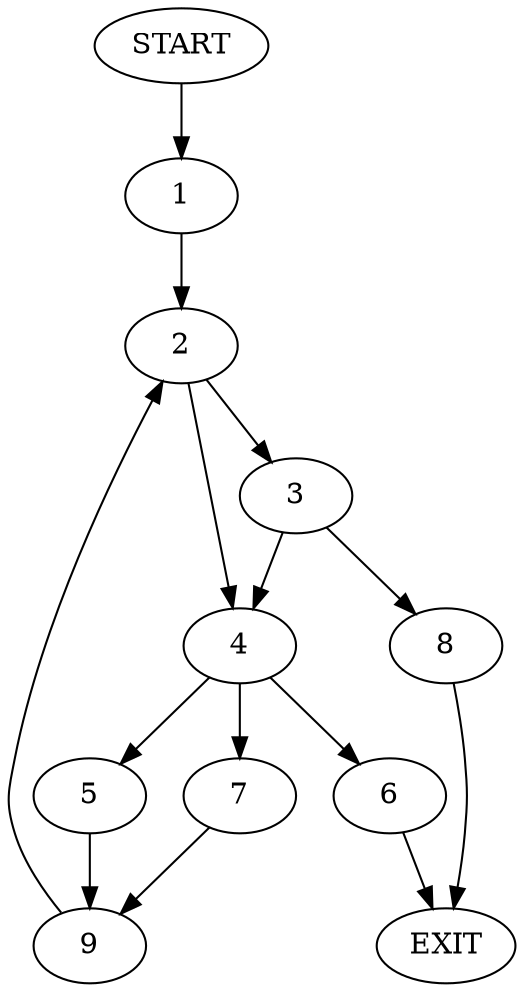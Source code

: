 digraph {
0 [label="START"];
1;
2;
3;
4;
5;
6;
7;
8;
9;
10 [label="EXIT"];
0 -> 1;
1 -> 2;
2 -> 3;
2 -> 4;
4 -> 5;
4 -> 6;
4 -> 7;
3 -> 8;
3 -> 4;
8 -> 10;
6 -> 10;
7 -> 9;
5 -> 9;
9 -> 2;
}